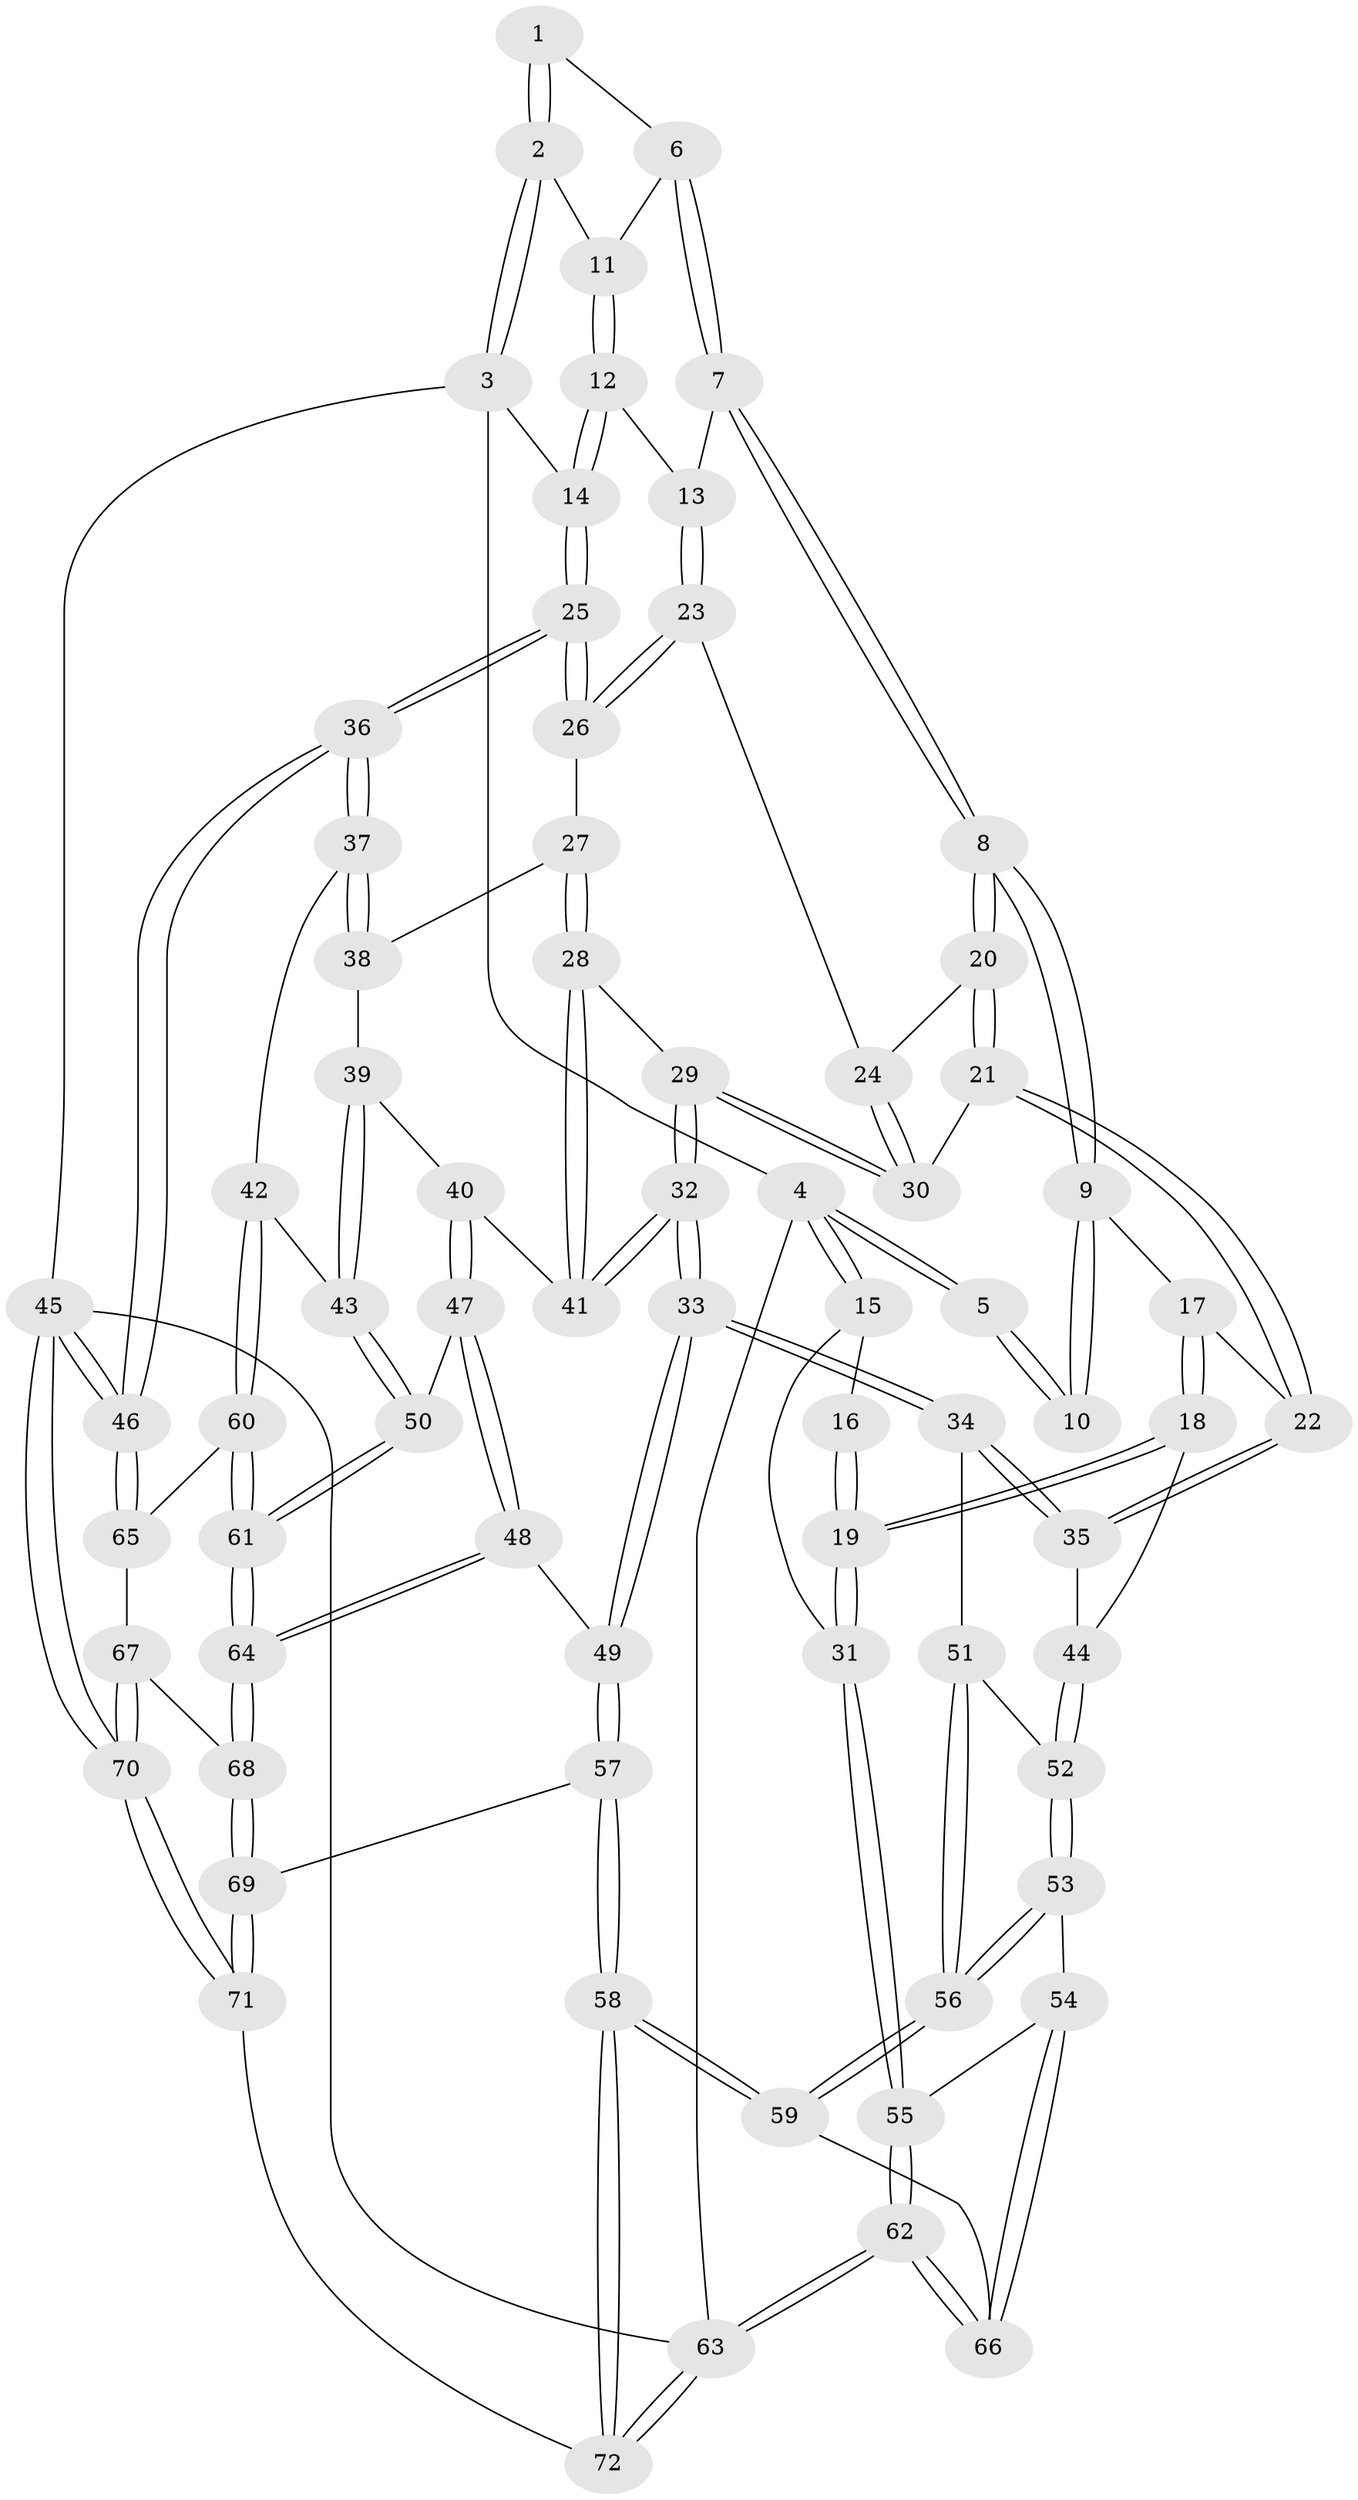 // Generated by graph-tools (version 1.1) at 2025/27/03/09/25 03:27:13]
// undirected, 72 vertices, 177 edges
graph export_dot {
graph [start="1"]
  node [color=gray90,style=filled];
  1 [pos="+0.4483499344783034+0"];
  2 [pos="+1+0"];
  3 [pos="+1+0"];
  4 [pos="+0+0"];
  5 [pos="+0.2815622216448352+0"];
  6 [pos="+0.4504963284229937+0"];
  7 [pos="+0.4690231276039398+0.13656559113367317"];
  8 [pos="+0.41705566570546176+0.23701551069345672"];
  9 [pos="+0.19651480088518625+0.16978646589011256"];
  10 [pos="+0.17257911496993714+0.137554530260106"];
  11 [pos="+0.7331977298914135+0.13279103756009975"];
  12 [pos="+0.7252653233036028+0.1912160439723506"];
  13 [pos="+0.7191593885654208+0.2005028435660809"];
  14 [pos="+1+0.19285975030618688"];
  15 [pos="+0+0"];
  16 [pos="+0.11567131677397774+0.14695272349692595"];
  17 [pos="+0.18987255921455226+0.24839219347349742"];
  18 [pos="+0.019697931524030116+0.4196391962234484"];
  19 [pos="+0+0.4096357961694323"];
  20 [pos="+0.4193656937376201+0.25320252613885547"];
  21 [pos="+0.4198159544066861+0.2883977628112386"];
  22 [pos="+0.27181368602367423+0.4324212663797337"];
  23 [pos="+0.7171016097578711+0.24538059411596314"];
  24 [pos="+0.6617000302898338+0.2688493412229179"];
  25 [pos="+1+0.26167224012402124"];
  26 [pos="+0.7551362662650353+0.34351728916386937"];
  27 [pos="+0.7533905937206906+0.35534522815166836"];
  28 [pos="+0.5977762065396031+0.4289955114948011"];
  29 [pos="+0.5307493466825841+0.42335490310979257"];
  30 [pos="+0.5100526379330328+0.37686624616658493"];
  31 [pos="+0+0.43077738785434133"];
  32 [pos="+0.46826191670633316+0.5893514304563142"];
  33 [pos="+0.42688390285365163+0.6674637411980396"];
  34 [pos="+0.3041030160034779+0.5195935845894517"];
  35 [pos="+0.2715405140554395+0.43306274383165316"];
  36 [pos="+1+0.47933644565083455"];
  37 [pos="+1+0.5168256409114415"];
  38 [pos="+0.761691376790444+0.37915908243315993"];
  39 [pos="+0.7606016902301164+0.4488509191912722"];
  40 [pos="+0.6722467215914688+0.5208336728106733"];
  41 [pos="+0.6560114827913354+0.5109489265085785"];
  42 [pos="+0.9831810316731993+0.5585055512242192"];
  43 [pos="+0.8374071838189613+0.5858775846088685"];
  44 [pos="+0.05459927525762076+0.4336199240794365"];
  45 [pos="+1+1"];
  46 [pos="+1+0.8644935872443149"];
  47 [pos="+0.6800319025367041+0.577759906067173"];
  48 [pos="+0.5491409971675176+0.6894846965105815"];
  49 [pos="+0.42954947477890654+0.6835867618548851"];
  50 [pos="+0.8114015481288621+0.6120534308704701"];
  51 [pos="+0.1618253080623642+0.5862491491187827"];
  52 [pos="+0.11817155214906144+0.5637512477781114"];
  53 [pos="+0.061039044630156476+0.6522328096311876"];
  54 [pos="+0+0.6347788543105747"];
  55 [pos="+0+0.6032511271914036"];
  56 [pos="+0.16877210165138967+0.7323160527129176"];
  57 [pos="+0.3518882484978686+0.8242730305672464"];
  58 [pos="+0.3374214504890165+0.8457109984835454"];
  59 [pos="+0.2110790824796815+0.7963535232131318"];
  60 [pos="+0.9407865293026764+0.7032237537068989"];
  61 [pos="+0.7664415679518484+0.7743900113412518"];
  62 [pos="+0+0.9675795653105369"];
  63 [pos="+0+1"];
  64 [pos="+0.7588301098103697+0.7899555117054655"];
  65 [pos="+0.9714446639502381+0.8064117406025478"];
  66 [pos="+0.13460119216446897+0.8099648125880452"];
  67 [pos="+0.8948352821445995+0.8324436554957663"];
  68 [pos="+0.765596309375643+0.8120776318733623"];
  69 [pos="+0.7449279803521759+0.8807764794362705"];
  70 [pos="+1+1"];
  71 [pos="+0.7059848262321855+1"];
  72 [pos="+0.35835119754205264+1"];
  1 -- 2;
  1 -- 2;
  1 -- 6;
  2 -- 3;
  2 -- 3;
  2 -- 11;
  3 -- 4;
  3 -- 14;
  3 -- 45;
  4 -- 5;
  4 -- 5;
  4 -- 15;
  4 -- 15;
  4 -- 63;
  5 -- 10;
  5 -- 10;
  6 -- 7;
  6 -- 7;
  6 -- 11;
  7 -- 8;
  7 -- 8;
  7 -- 13;
  8 -- 9;
  8 -- 9;
  8 -- 20;
  8 -- 20;
  9 -- 10;
  9 -- 10;
  9 -- 17;
  11 -- 12;
  11 -- 12;
  12 -- 13;
  12 -- 14;
  12 -- 14;
  13 -- 23;
  13 -- 23;
  14 -- 25;
  14 -- 25;
  15 -- 16;
  15 -- 31;
  16 -- 19;
  16 -- 19;
  17 -- 18;
  17 -- 18;
  17 -- 22;
  18 -- 19;
  18 -- 19;
  18 -- 44;
  19 -- 31;
  19 -- 31;
  20 -- 21;
  20 -- 21;
  20 -- 24;
  21 -- 22;
  21 -- 22;
  21 -- 30;
  22 -- 35;
  22 -- 35;
  23 -- 24;
  23 -- 26;
  23 -- 26;
  24 -- 30;
  24 -- 30;
  25 -- 26;
  25 -- 26;
  25 -- 36;
  25 -- 36;
  26 -- 27;
  27 -- 28;
  27 -- 28;
  27 -- 38;
  28 -- 29;
  28 -- 41;
  28 -- 41;
  29 -- 30;
  29 -- 30;
  29 -- 32;
  29 -- 32;
  31 -- 55;
  31 -- 55;
  32 -- 33;
  32 -- 33;
  32 -- 41;
  32 -- 41;
  33 -- 34;
  33 -- 34;
  33 -- 49;
  33 -- 49;
  34 -- 35;
  34 -- 35;
  34 -- 51;
  35 -- 44;
  36 -- 37;
  36 -- 37;
  36 -- 46;
  36 -- 46;
  37 -- 38;
  37 -- 38;
  37 -- 42;
  38 -- 39;
  39 -- 40;
  39 -- 43;
  39 -- 43;
  40 -- 41;
  40 -- 47;
  40 -- 47;
  42 -- 43;
  42 -- 60;
  42 -- 60;
  43 -- 50;
  43 -- 50;
  44 -- 52;
  44 -- 52;
  45 -- 46;
  45 -- 46;
  45 -- 70;
  45 -- 70;
  45 -- 63;
  46 -- 65;
  46 -- 65;
  47 -- 48;
  47 -- 48;
  47 -- 50;
  48 -- 49;
  48 -- 64;
  48 -- 64;
  49 -- 57;
  49 -- 57;
  50 -- 61;
  50 -- 61;
  51 -- 52;
  51 -- 56;
  51 -- 56;
  52 -- 53;
  52 -- 53;
  53 -- 54;
  53 -- 56;
  53 -- 56;
  54 -- 55;
  54 -- 66;
  54 -- 66;
  55 -- 62;
  55 -- 62;
  56 -- 59;
  56 -- 59;
  57 -- 58;
  57 -- 58;
  57 -- 69;
  58 -- 59;
  58 -- 59;
  58 -- 72;
  58 -- 72;
  59 -- 66;
  60 -- 61;
  60 -- 61;
  60 -- 65;
  61 -- 64;
  61 -- 64;
  62 -- 63;
  62 -- 63;
  62 -- 66;
  62 -- 66;
  63 -- 72;
  63 -- 72;
  64 -- 68;
  64 -- 68;
  65 -- 67;
  67 -- 68;
  67 -- 70;
  67 -- 70;
  68 -- 69;
  68 -- 69;
  69 -- 71;
  69 -- 71;
  70 -- 71;
  70 -- 71;
  71 -- 72;
}
